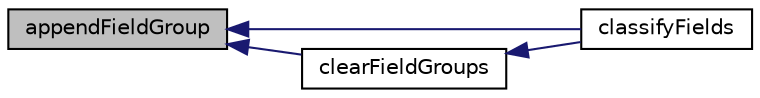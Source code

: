 digraph "appendFieldGroup"
{
  bgcolor="transparent";
  edge [fontname="Helvetica",fontsize="10",labelfontname="Helvetica",labelfontsize="10"];
  node [fontname="Helvetica",fontsize="10",shape=record];
  rankdir="LR";
  Node1 [label="appendFieldGroup",height=0.2,width=0.4,color="black", fillcolor="grey75", style="filled", fontcolor="black"];
  Node1 -> Node2 [dir="back",color="midnightblue",fontsize="10",style="solid",fontname="Helvetica"];
  Node2 [label="classifyFields",height=0.2,width=0.4,color="black",URL="$a02015.html#a4923f8e22bf9fec1b5adc07ac7356639",tooltip="Classify field types, returns the number of fields. "];
  Node1 -> Node3 [dir="back",color="midnightblue",fontsize="10",style="solid",fontname="Helvetica"];
  Node3 [label="clearFieldGroups",height=0.2,width=0.4,color="black",URL="$a02015.html#a374e362786a62e11c9ae6b1cc504562b",tooltip="Clear old field groups. "];
  Node3 -> Node2 [dir="back",color="midnightblue",fontsize="10",style="solid",fontname="Helvetica"];
}
